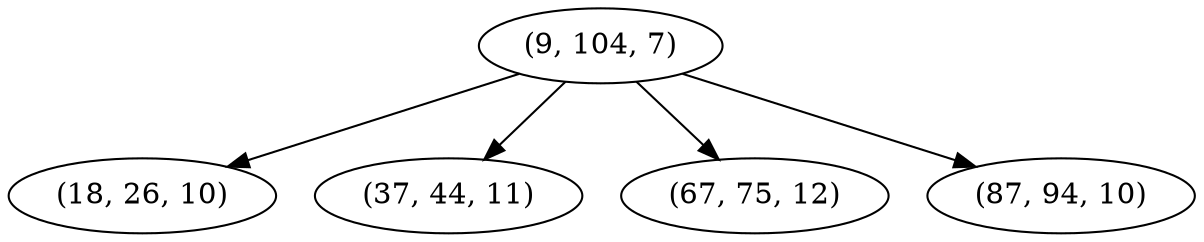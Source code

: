 digraph tree {
    "(9, 104, 7)";
    "(18, 26, 10)";
    "(37, 44, 11)";
    "(67, 75, 12)";
    "(87, 94, 10)";
    "(9, 104, 7)" -> "(18, 26, 10)";
    "(9, 104, 7)" -> "(37, 44, 11)";
    "(9, 104, 7)" -> "(67, 75, 12)";
    "(9, 104, 7)" -> "(87, 94, 10)";
}
